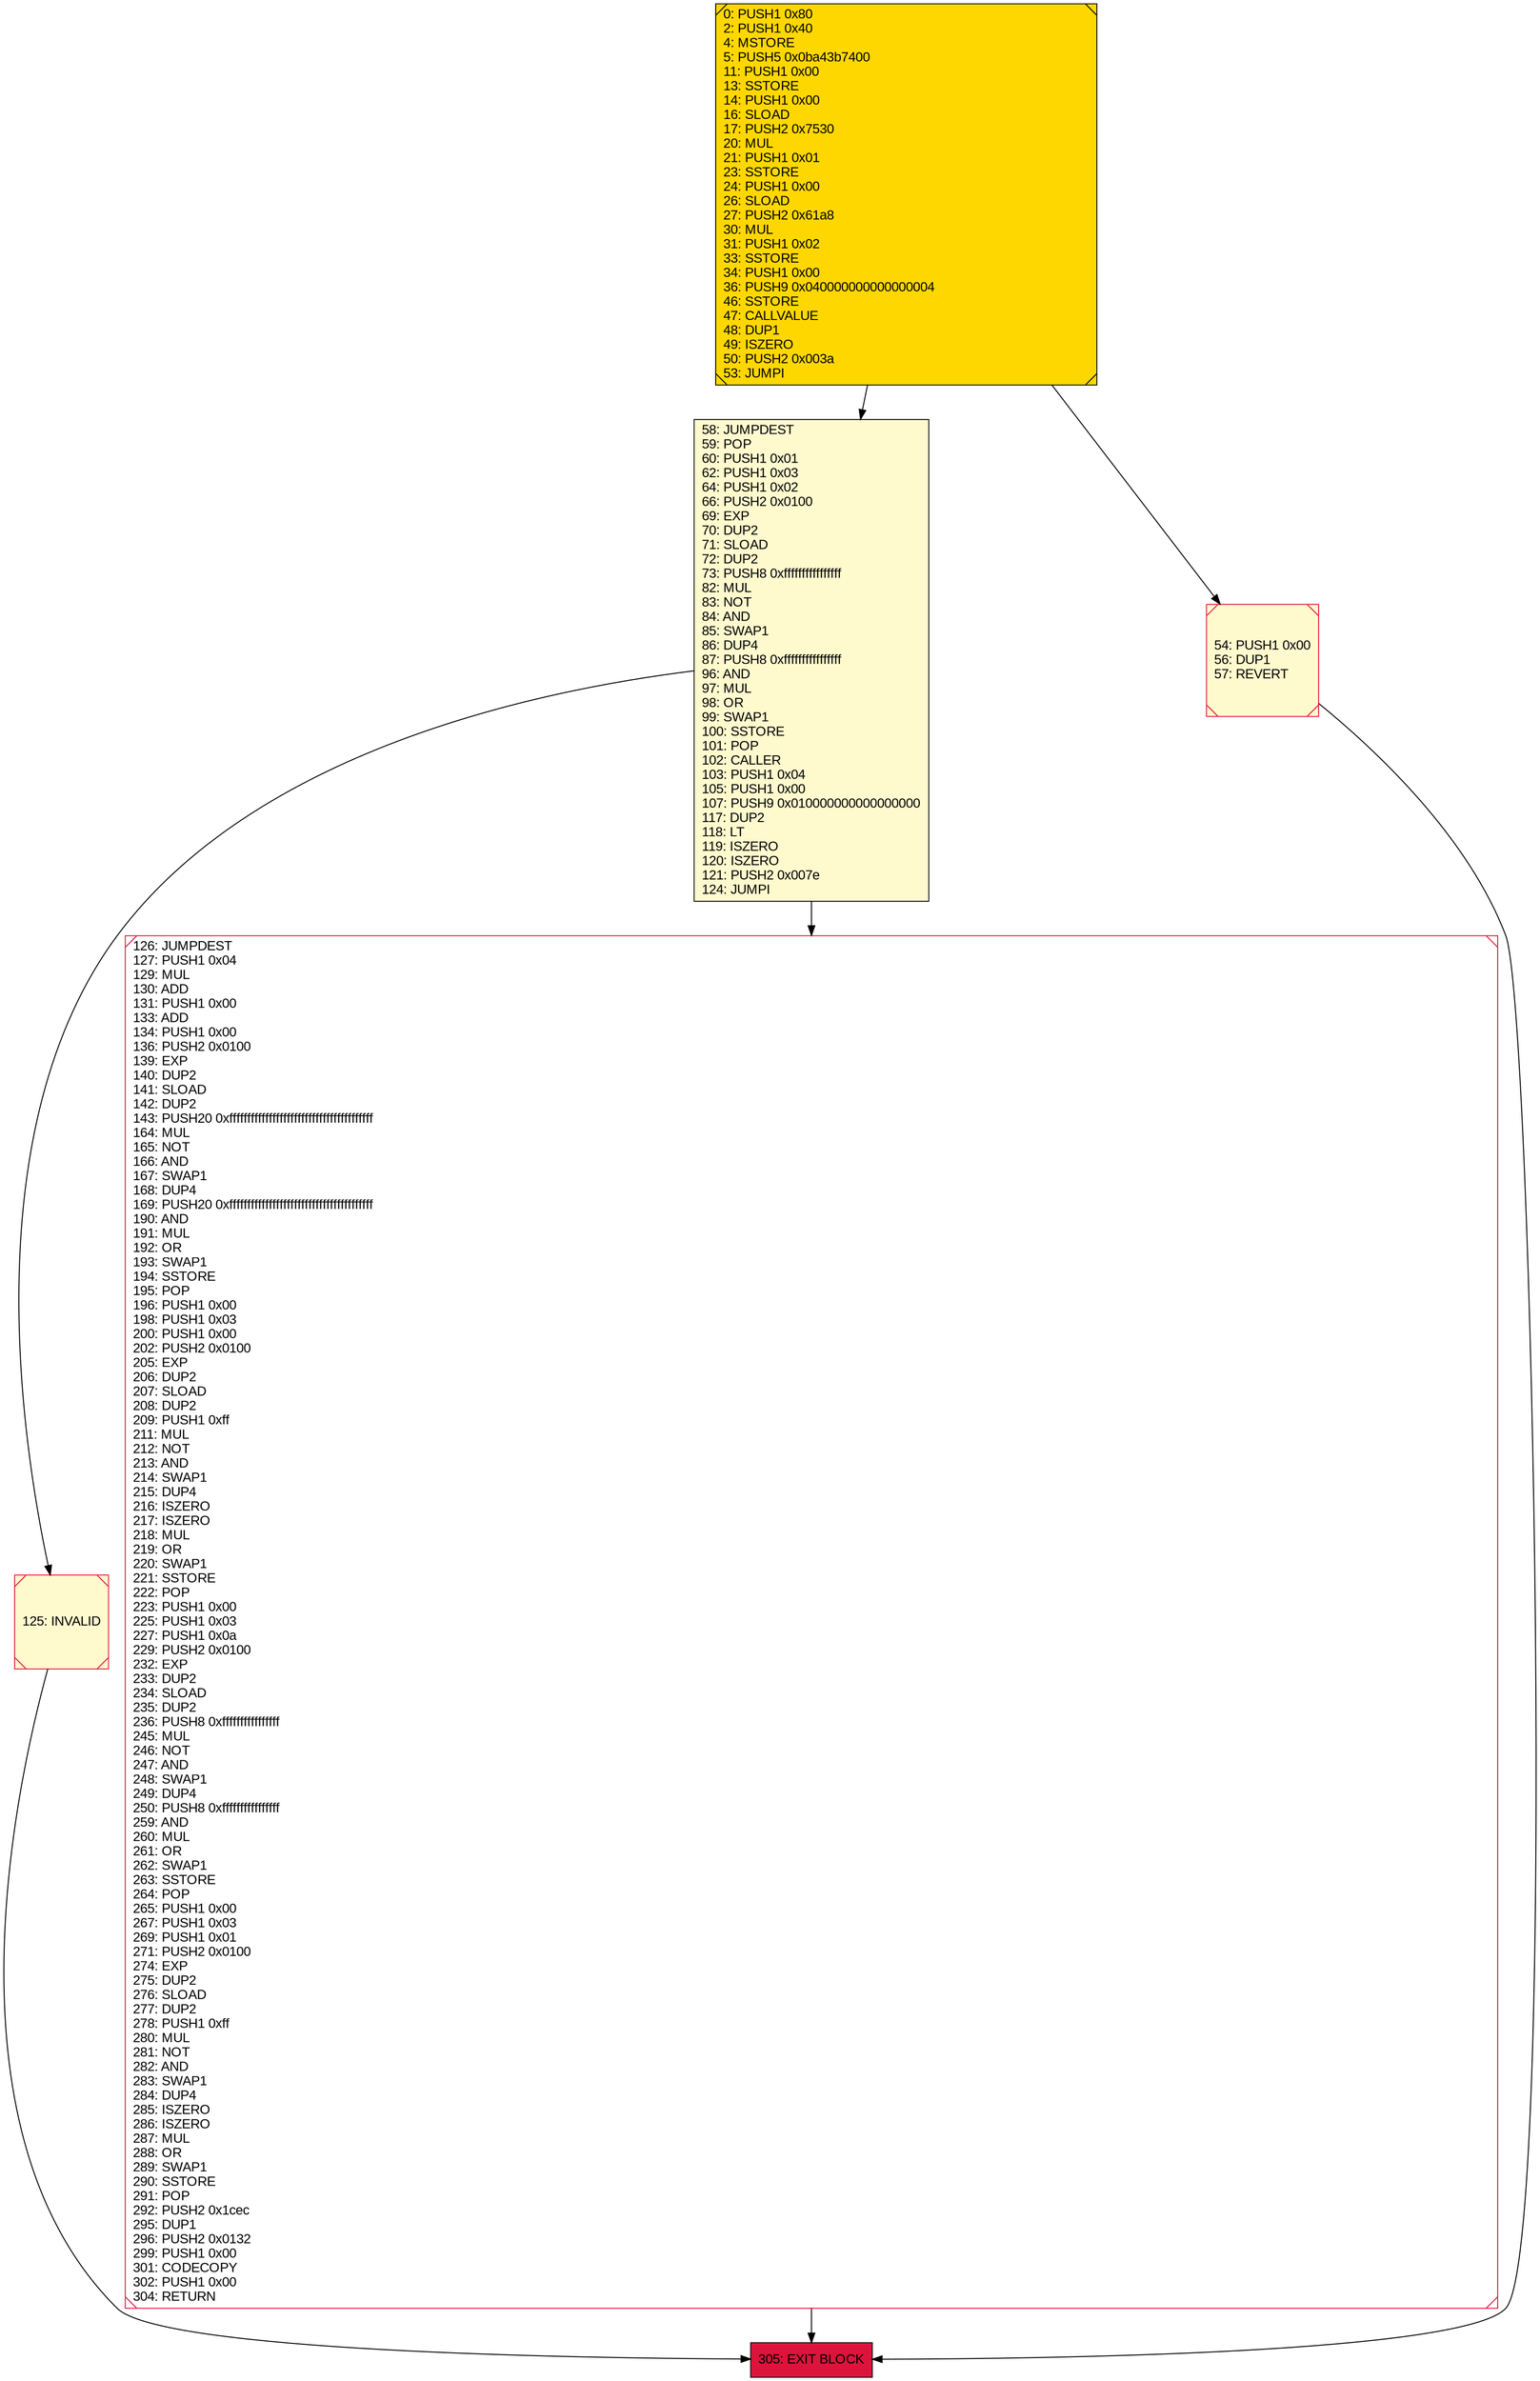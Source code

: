 digraph G {
bgcolor=transparent rankdir=UD;
node [shape=box style=filled color=black fillcolor=white fontname=arial fontcolor=black];
58 [label="58: JUMPDEST\l59: POP\l60: PUSH1 0x01\l62: PUSH1 0x03\l64: PUSH1 0x02\l66: PUSH2 0x0100\l69: EXP\l70: DUP2\l71: SLOAD\l72: DUP2\l73: PUSH8 0xffffffffffffffff\l82: MUL\l83: NOT\l84: AND\l85: SWAP1\l86: DUP4\l87: PUSH8 0xffffffffffffffff\l96: AND\l97: MUL\l98: OR\l99: SWAP1\l100: SSTORE\l101: POP\l102: CALLER\l103: PUSH1 0x04\l105: PUSH1 0x00\l107: PUSH9 0x010000000000000000\l117: DUP2\l118: LT\l119: ISZERO\l120: ISZERO\l121: PUSH2 0x007e\l124: JUMPI\l" fillcolor=lemonchiffon ];
305 [label="305: EXIT BLOCK\l" fillcolor=crimson ];
125 [label="125: INVALID\l" fillcolor=lemonchiffon shape=Msquare color=crimson ];
54 [label="54: PUSH1 0x00\l56: DUP1\l57: REVERT\l" fillcolor=lemonchiffon shape=Msquare color=crimson ];
126 [label="126: JUMPDEST\l127: PUSH1 0x04\l129: MUL\l130: ADD\l131: PUSH1 0x00\l133: ADD\l134: PUSH1 0x00\l136: PUSH2 0x0100\l139: EXP\l140: DUP2\l141: SLOAD\l142: DUP2\l143: PUSH20 0xffffffffffffffffffffffffffffffffffffffff\l164: MUL\l165: NOT\l166: AND\l167: SWAP1\l168: DUP4\l169: PUSH20 0xffffffffffffffffffffffffffffffffffffffff\l190: AND\l191: MUL\l192: OR\l193: SWAP1\l194: SSTORE\l195: POP\l196: PUSH1 0x00\l198: PUSH1 0x03\l200: PUSH1 0x00\l202: PUSH2 0x0100\l205: EXP\l206: DUP2\l207: SLOAD\l208: DUP2\l209: PUSH1 0xff\l211: MUL\l212: NOT\l213: AND\l214: SWAP1\l215: DUP4\l216: ISZERO\l217: ISZERO\l218: MUL\l219: OR\l220: SWAP1\l221: SSTORE\l222: POP\l223: PUSH1 0x00\l225: PUSH1 0x03\l227: PUSH1 0x0a\l229: PUSH2 0x0100\l232: EXP\l233: DUP2\l234: SLOAD\l235: DUP2\l236: PUSH8 0xffffffffffffffff\l245: MUL\l246: NOT\l247: AND\l248: SWAP1\l249: DUP4\l250: PUSH8 0xffffffffffffffff\l259: AND\l260: MUL\l261: OR\l262: SWAP1\l263: SSTORE\l264: POP\l265: PUSH1 0x00\l267: PUSH1 0x03\l269: PUSH1 0x01\l271: PUSH2 0x0100\l274: EXP\l275: DUP2\l276: SLOAD\l277: DUP2\l278: PUSH1 0xff\l280: MUL\l281: NOT\l282: AND\l283: SWAP1\l284: DUP4\l285: ISZERO\l286: ISZERO\l287: MUL\l288: OR\l289: SWAP1\l290: SSTORE\l291: POP\l292: PUSH2 0x1cec\l295: DUP1\l296: PUSH2 0x0132\l299: PUSH1 0x00\l301: CODECOPY\l302: PUSH1 0x00\l304: RETURN\l" shape=Msquare color=crimson ];
0 [label="0: PUSH1 0x80\l2: PUSH1 0x40\l4: MSTORE\l5: PUSH5 0x0ba43b7400\l11: PUSH1 0x00\l13: SSTORE\l14: PUSH1 0x00\l16: SLOAD\l17: PUSH2 0x7530\l20: MUL\l21: PUSH1 0x01\l23: SSTORE\l24: PUSH1 0x00\l26: SLOAD\l27: PUSH2 0x61a8\l30: MUL\l31: PUSH1 0x02\l33: SSTORE\l34: PUSH1 0x00\l36: PUSH9 0x040000000000000004\l46: SSTORE\l47: CALLVALUE\l48: DUP1\l49: ISZERO\l50: PUSH2 0x003a\l53: JUMPI\l" fillcolor=lemonchiffon shape=Msquare fillcolor=gold ];
58 -> 125;
125 -> 305;
54 -> 305;
126 -> 305;
0 -> 54;
58 -> 126;
0 -> 58;
}